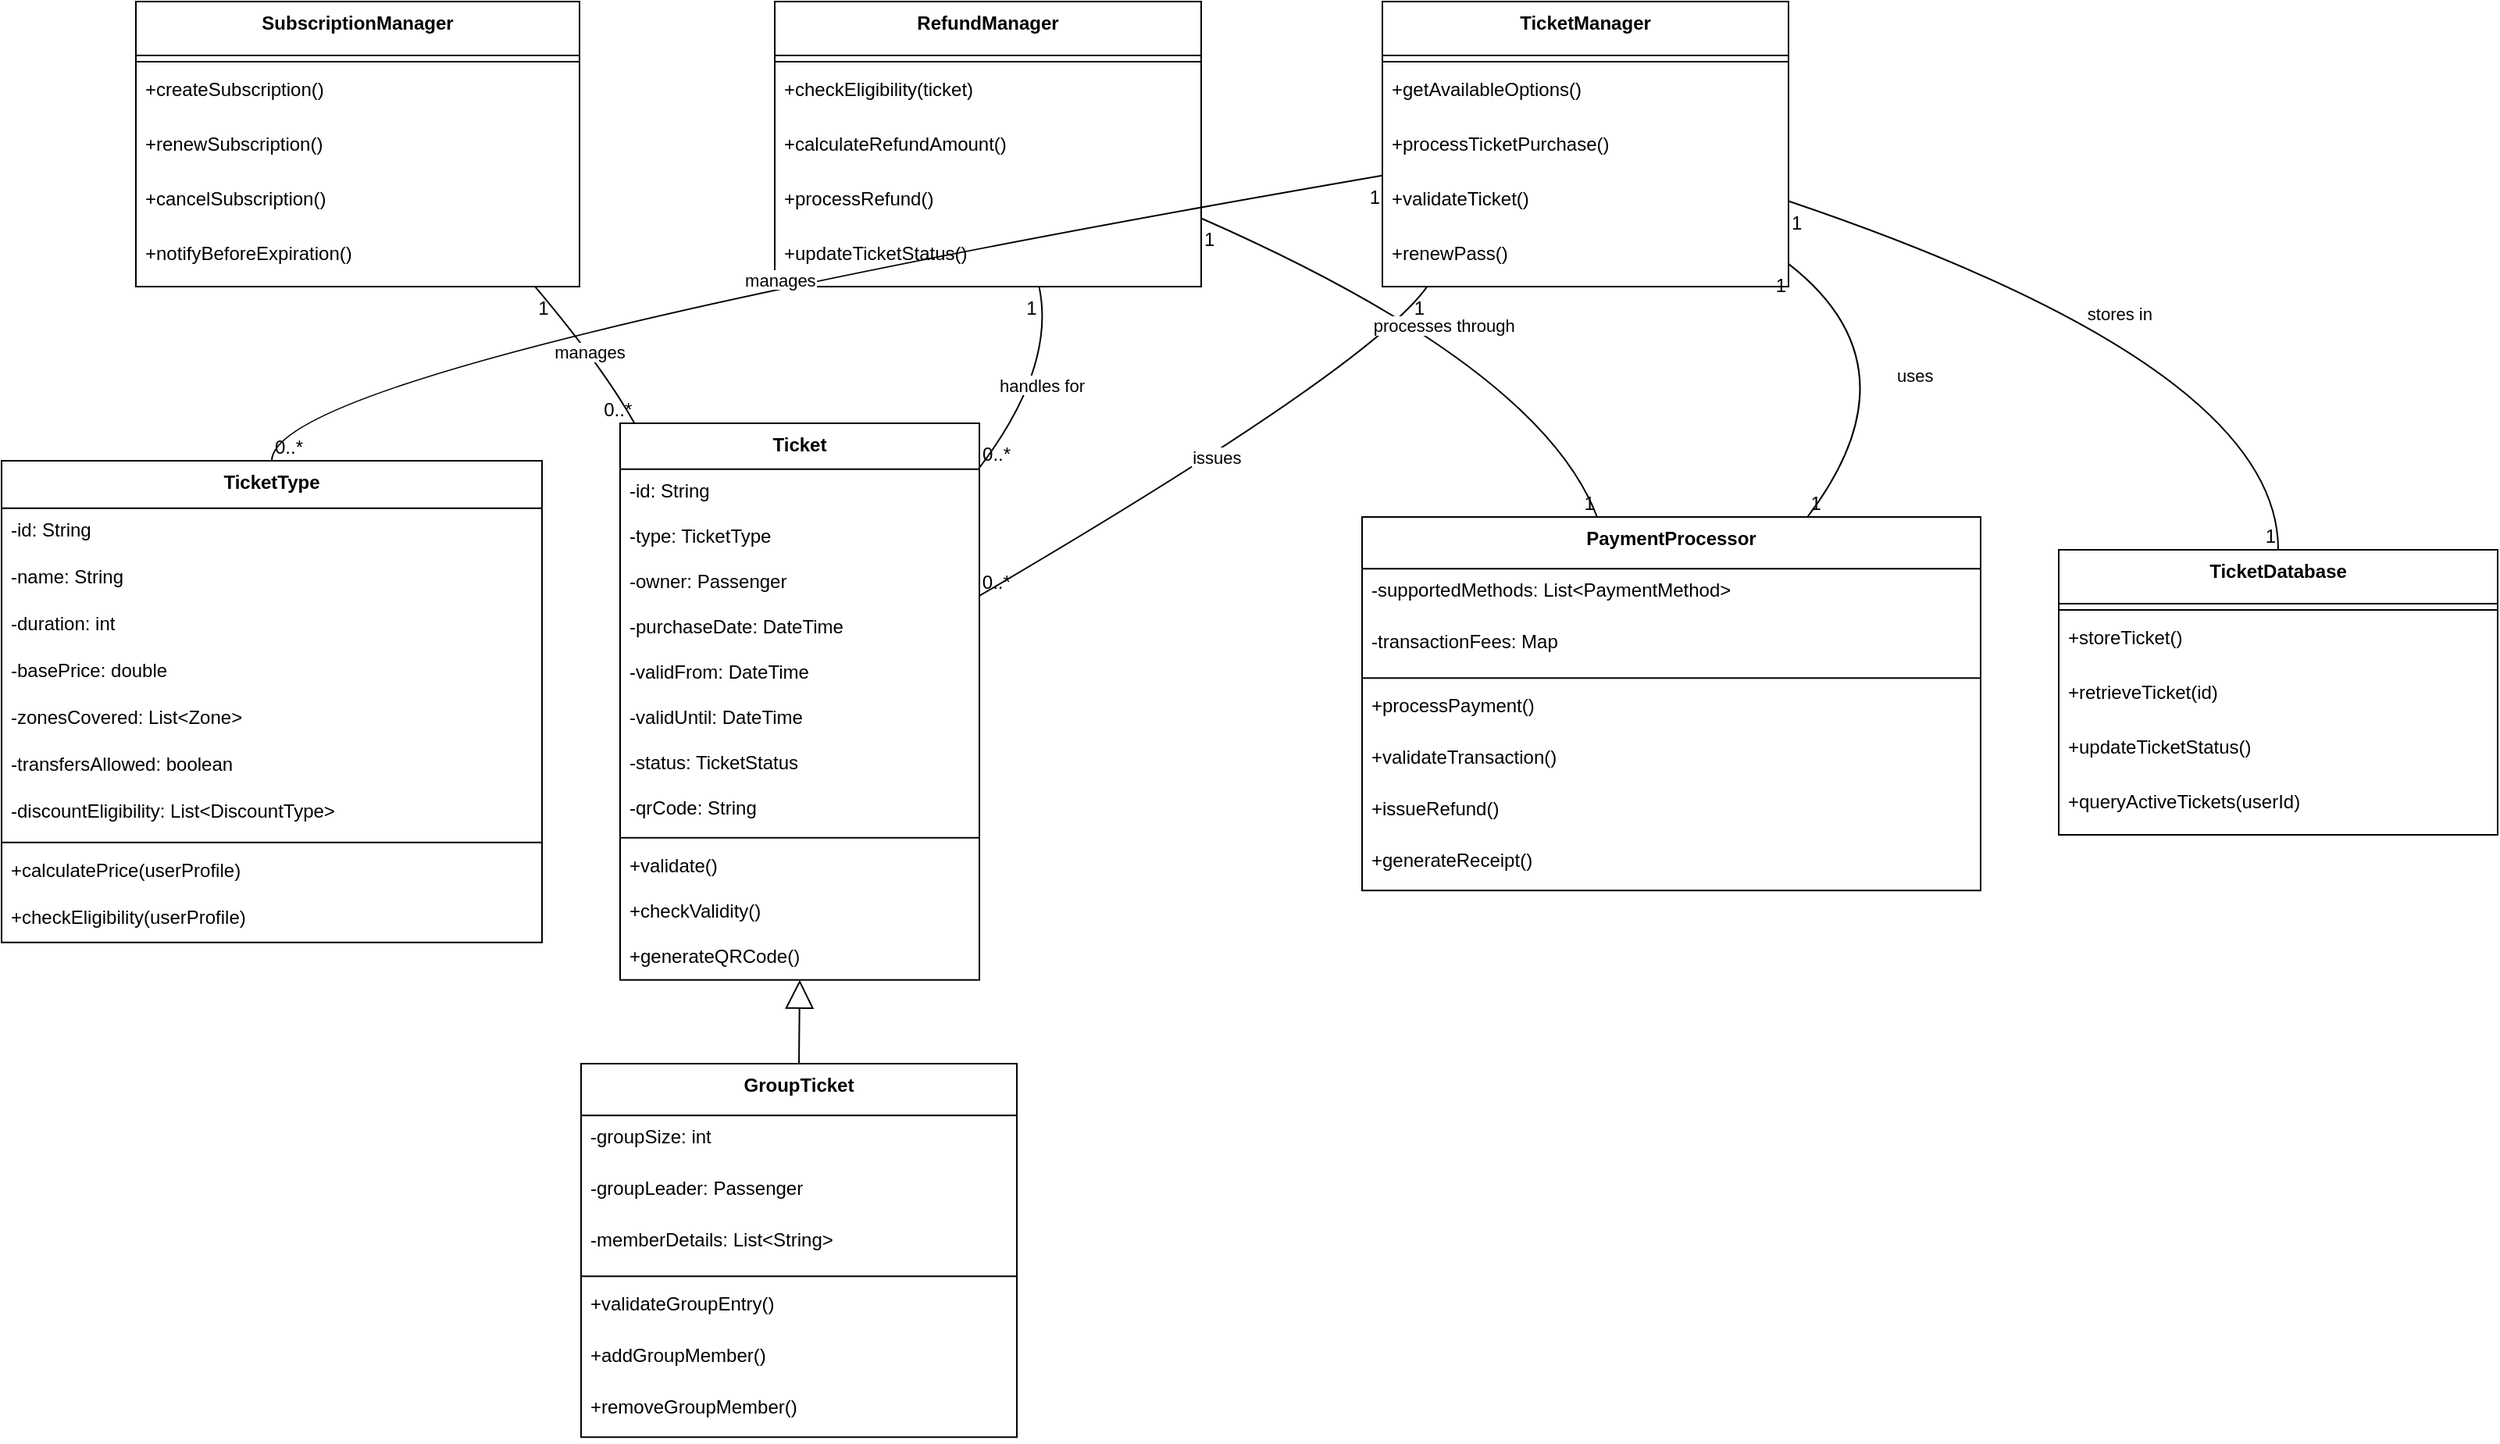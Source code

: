 <mxfile version="27.0.2">
  <diagram name="Page-1" id="LCQW8beExM2SXVf0DYer">
    <mxGraphModel dx="2329" dy="1153" grid="1" gridSize="10" guides="1" tooltips="1" connect="1" arrows="1" fold="1" page="1" pageScale="1" pageWidth="827" pageHeight="1169" math="0" shadow="0">
      <root>
        <mxCell id="0" />
        <mxCell id="1" parent="0" />
        <mxCell id="peZViMlnSZHnglTjJFzM-1" value="TicketManager" style="swimlane;fontStyle=1;align=center;verticalAlign=top;childLayout=stackLayout;horizontal=1;startSize=34.545;horizontalStack=0;resizeParent=1;resizeParentMax=0;resizeLast=0;collapsible=0;marginBottom=0;" vertex="1" parent="1">
          <mxGeometry x="904" y="20" width="260" height="182.545" as="geometry" />
        </mxCell>
        <mxCell id="peZViMlnSZHnglTjJFzM-2" style="line;strokeWidth=1;fillColor=none;align=left;verticalAlign=middle;spacingTop=-1;spacingLeft=3;spacingRight=3;rotatable=0;labelPosition=right;points=[];portConstraint=eastwest;strokeColor=inherit;" vertex="1" parent="peZViMlnSZHnglTjJFzM-1">
          <mxGeometry y="34.545" width="260" height="8" as="geometry" />
        </mxCell>
        <mxCell id="peZViMlnSZHnglTjJFzM-3" value="+getAvailableOptions()" style="text;strokeColor=none;fillColor=none;align=left;verticalAlign=top;spacingLeft=4;spacingRight=4;overflow=hidden;rotatable=0;points=[[0,0.5],[1,0.5]];portConstraint=eastwest;" vertex="1" parent="peZViMlnSZHnglTjJFzM-1">
          <mxGeometry y="42.545" width="260" height="35" as="geometry" />
        </mxCell>
        <mxCell id="peZViMlnSZHnglTjJFzM-4" value="+processTicketPurchase()" style="text;strokeColor=none;fillColor=none;align=left;verticalAlign=top;spacingLeft=4;spacingRight=4;overflow=hidden;rotatable=0;points=[[0,0.5],[1,0.5]];portConstraint=eastwest;" vertex="1" parent="peZViMlnSZHnglTjJFzM-1">
          <mxGeometry y="77.545" width="260" height="35" as="geometry" />
        </mxCell>
        <mxCell id="peZViMlnSZHnglTjJFzM-5" value="+validateTicket()" style="text;strokeColor=none;fillColor=none;align=left;verticalAlign=top;spacingLeft=4;spacingRight=4;overflow=hidden;rotatable=0;points=[[0,0.5],[1,0.5]];portConstraint=eastwest;" vertex="1" parent="peZViMlnSZHnglTjJFzM-1">
          <mxGeometry y="112.545" width="260" height="35" as="geometry" />
        </mxCell>
        <mxCell id="peZViMlnSZHnglTjJFzM-6" value="+renewPass()" style="text;strokeColor=none;fillColor=none;align=left;verticalAlign=top;spacingLeft=4;spacingRight=4;overflow=hidden;rotatable=0;points=[[0,0.5],[1,0.5]];portConstraint=eastwest;" vertex="1" parent="peZViMlnSZHnglTjJFzM-1">
          <mxGeometry y="147.545" width="260" height="35" as="geometry" />
        </mxCell>
        <mxCell id="peZViMlnSZHnglTjJFzM-7" value="TicketType" style="swimlane;fontStyle=1;align=center;verticalAlign=top;childLayout=stackLayout;horizontal=1;startSize=30.4;horizontalStack=0;resizeParent=1;resizeParentMax=0;resizeLast=0;collapsible=0;marginBottom=0;" vertex="1" parent="1">
          <mxGeometry x="20" y="314" width="346" height="308.4" as="geometry" />
        </mxCell>
        <mxCell id="peZViMlnSZHnglTjJFzM-8" value="-id: String" style="text;strokeColor=none;fillColor=none;align=left;verticalAlign=top;spacingLeft=4;spacingRight=4;overflow=hidden;rotatable=0;points=[[0,0.5],[1,0.5]];portConstraint=eastwest;" vertex="1" parent="peZViMlnSZHnglTjJFzM-7">
          <mxGeometry y="30.4" width="346" height="30" as="geometry" />
        </mxCell>
        <mxCell id="peZViMlnSZHnglTjJFzM-9" value="-name: String" style="text;strokeColor=none;fillColor=none;align=left;verticalAlign=top;spacingLeft=4;spacingRight=4;overflow=hidden;rotatable=0;points=[[0,0.5],[1,0.5]];portConstraint=eastwest;" vertex="1" parent="peZViMlnSZHnglTjJFzM-7">
          <mxGeometry y="60.4" width="346" height="30" as="geometry" />
        </mxCell>
        <mxCell id="peZViMlnSZHnglTjJFzM-10" value="-duration: int" style="text;strokeColor=none;fillColor=none;align=left;verticalAlign=top;spacingLeft=4;spacingRight=4;overflow=hidden;rotatable=0;points=[[0,0.5],[1,0.5]];portConstraint=eastwest;" vertex="1" parent="peZViMlnSZHnglTjJFzM-7">
          <mxGeometry y="90.4" width="346" height="30" as="geometry" />
        </mxCell>
        <mxCell id="peZViMlnSZHnglTjJFzM-11" value="-basePrice: double" style="text;strokeColor=none;fillColor=none;align=left;verticalAlign=top;spacingLeft=4;spacingRight=4;overflow=hidden;rotatable=0;points=[[0,0.5],[1,0.5]];portConstraint=eastwest;" vertex="1" parent="peZViMlnSZHnglTjJFzM-7">
          <mxGeometry y="120.4" width="346" height="30" as="geometry" />
        </mxCell>
        <mxCell id="peZViMlnSZHnglTjJFzM-12" value="-zonesCovered: List&lt;Zone&gt;" style="text;strokeColor=none;fillColor=none;align=left;verticalAlign=top;spacingLeft=4;spacingRight=4;overflow=hidden;rotatable=0;points=[[0,0.5],[1,0.5]];portConstraint=eastwest;" vertex="1" parent="peZViMlnSZHnglTjJFzM-7">
          <mxGeometry y="150.4" width="346" height="30" as="geometry" />
        </mxCell>
        <mxCell id="peZViMlnSZHnglTjJFzM-13" value="-transfersAllowed: boolean" style="text;strokeColor=none;fillColor=none;align=left;verticalAlign=top;spacingLeft=4;spacingRight=4;overflow=hidden;rotatable=0;points=[[0,0.5],[1,0.5]];portConstraint=eastwest;" vertex="1" parent="peZViMlnSZHnglTjJFzM-7">
          <mxGeometry y="180.4" width="346" height="30" as="geometry" />
        </mxCell>
        <mxCell id="peZViMlnSZHnglTjJFzM-14" value="-discountEligibility: List&lt;DiscountType&gt;" style="text;strokeColor=none;fillColor=none;align=left;verticalAlign=top;spacingLeft=4;spacingRight=4;overflow=hidden;rotatable=0;points=[[0,0.5],[1,0.5]];portConstraint=eastwest;" vertex="1" parent="peZViMlnSZHnglTjJFzM-7">
          <mxGeometry y="210.4" width="346" height="30" as="geometry" />
        </mxCell>
        <mxCell id="peZViMlnSZHnglTjJFzM-15" style="line;strokeWidth=1;fillColor=none;align=left;verticalAlign=middle;spacingTop=-1;spacingLeft=3;spacingRight=3;rotatable=0;labelPosition=right;points=[];portConstraint=eastwest;strokeColor=inherit;" vertex="1" parent="peZViMlnSZHnglTjJFzM-7">
          <mxGeometry y="240.4" width="346" height="8" as="geometry" />
        </mxCell>
        <mxCell id="peZViMlnSZHnglTjJFzM-16" value="+calculatePrice(userProfile)" style="text;strokeColor=none;fillColor=none;align=left;verticalAlign=top;spacingLeft=4;spacingRight=4;overflow=hidden;rotatable=0;points=[[0,0.5],[1,0.5]];portConstraint=eastwest;" vertex="1" parent="peZViMlnSZHnglTjJFzM-7">
          <mxGeometry y="248.4" width="346" height="30" as="geometry" />
        </mxCell>
        <mxCell id="peZViMlnSZHnglTjJFzM-17" value="+checkEligibility(userProfile)" style="text;strokeColor=none;fillColor=none;align=left;verticalAlign=top;spacingLeft=4;spacingRight=4;overflow=hidden;rotatable=0;points=[[0,0.5],[1,0.5]];portConstraint=eastwest;" vertex="1" parent="peZViMlnSZHnglTjJFzM-7">
          <mxGeometry y="278.4" width="346" height="30" as="geometry" />
        </mxCell>
        <mxCell id="peZViMlnSZHnglTjJFzM-18" value="Ticket" style="swimlane;fontStyle=1;align=center;verticalAlign=top;childLayout=stackLayout;horizontal=1;startSize=29.333;horizontalStack=0;resizeParent=1;resizeParentMax=0;resizeLast=0;collapsible=0;marginBottom=0;" vertex="1" parent="1">
          <mxGeometry x="416" y="290" width="230" height="356.333" as="geometry" />
        </mxCell>
        <mxCell id="peZViMlnSZHnglTjJFzM-19" value="-id: String" style="text;strokeColor=none;fillColor=none;align=left;verticalAlign=top;spacingLeft=4;spacingRight=4;overflow=hidden;rotatable=0;points=[[0,0.5],[1,0.5]];portConstraint=eastwest;" vertex="1" parent="peZViMlnSZHnglTjJFzM-18">
          <mxGeometry y="29.333" width="230" height="29" as="geometry" />
        </mxCell>
        <mxCell id="peZViMlnSZHnglTjJFzM-20" value="-type: TicketType" style="text;strokeColor=none;fillColor=none;align=left;verticalAlign=top;spacingLeft=4;spacingRight=4;overflow=hidden;rotatable=0;points=[[0,0.5],[1,0.5]];portConstraint=eastwest;" vertex="1" parent="peZViMlnSZHnglTjJFzM-18">
          <mxGeometry y="58.333" width="230" height="29" as="geometry" />
        </mxCell>
        <mxCell id="peZViMlnSZHnglTjJFzM-21" value="-owner: Passenger" style="text;strokeColor=none;fillColor=none;align=left;verticalAlign=top;spacingLeft=4;spacingRight=4;overflow=hidden;rotatable=0;points=[[0,0.5],[1,0.5]];portConstraint=eastwest;" vertex="1" parent="peZViMlnSZHnglTjJFzM-18">
          <mxGeometry y="87.333" width="230" height="29" as="geometry" />
        </mxCell>
        <mxCell id="peZViMlnSZHnglTjJFzM-22" value="-purchaseDate: DateTime" style="text;strokeColor=none;fillColor=none;align=left;verticalAlign=top;spacingLeft=4;spacingRight=4;overflow=hidden;rotatable=0;points=[[0,0.5],[1,0.5]];portConstraint=eastwest;" vertex="1" parent="peZViMlnSZHnglTjJFzM-18">
          <mxGeometry y="116.333" width="230" height="29" as="geometry" />
        </mxCell>
        <mxCell id="peZViMlnSZHnglTjJFzM-23" value="-validFrom: DateTime" style="text;strokeColor=none;fillColor=none;align=left;verticalAlign=top;spacingLeft=4;spacingRight=4;overflow=hidden;rotatable=0;points=[[0,0.5],[1,0.5]];portConstraint=eastwest;" vertex="1" parent="peZViMlnSZHnglTjJFzM-18">
          <mxGeometry y="145.333" width="230" height="29" as="geometry" />
        </mxCell>
        <mxCell id="peZViMlnSZHnglTjJFzM-24" value="-validUntil: DateTime" style="text;strokeColor=none;fillColor=none;align=left;verticalAlign=top;spacingLeft=4;spacingRight=4;overflow=hidden;rotatable=0;points=[[0,0.5],[1,0.5]];portConstraint=eastwest;" vertex="1" parent="peZViMlnSZHnglTjJFzM-18">
          <mxGeometry y="174.333" width="230" height="29" as="geometry" />
        </mxCell>
        <mxCell id="peZViMlnSZHnglTjJFzM-25" value="-status: TicketStatus" style="text;strokeColor=none;fillColor=none;align=left;verticalAlign=top;spacingLeft=4;spacingRight=4;overflow=hidden;rotatable=0;points=[[0,0.5],[1,0.5]];portConstraint=eastwest;" vertex="1" parent="peZViMlnSZHnglTjJFzM-18">
          <mxGeometry y="203.333" width="230" height="29" as="geometry" />
        </mxCell>
        <mxCell id="peZViMlnSZHnglTjJFzM-26" value="-qrCode: String" style="text;strokeColor=none;fillColor=none;align=left;verticalAlign=top;spacingLeft=4;spacingRight=4;overflow=hidden;rotatable=0;points=[[0,0.5],[1,0.5]];portConstraint=eastwest;" vertex="1" parent="peZViMlnSZHnglTjJFzM-18">
          <mxGeometry y="232.333" width="230" height="29" as="geometry" />
        </mxCell>
        <mxCell id="peZViMlnSZHnglTjJFzM-27" style="line;strokeWidth=1;fillColor=none;align=left;verticalAlign=middle;spacingTop=-1;spacingLeft=3;spacingRight=3;rotatable=0;labelPosition=right;points=[];portConstraint=eastwest;strokeColor=inherit;" vertex="1" parent="peZViMlnSZHnglTjJFzM-18">
          <mxGeometry y="261.333" width="230" height="8" as="geometry" />
        </mxCell>
        <mxCell id="peZViMlnSZHnglTjJFzM-28" value="+validate()" style="text;strokeColor=none;fillColor=none;align=left;verticalAlign=top;spacingLeft=4;spacingRight=4;overflow=hidden;rotatable=0;points=[[0,0.5],[1,0.5]];portConstraint=eastwest;" vertex="1" parent="peZViMlnSZHnglTjJFzM-18">
          <mxGeometry y="269.333" width="230" height="29" as="geometry" />
        </mxCell>
        <mxCell id="peZViMlnSZHnglTjJFzM-29" value="+checkValidity()" style="text;strokeColor=none;fillColor=none;align=left;verticalAlign=top;spacingLeft=4;spacingRight=4;overflow=hidden;rotatable=0;points=[[0,0.5],[1,0.5]];portConstraint=eastwest;" vertex="1" parent="peZViMlnSZHnglTjJFzM-18">
          <mxGeometry y="298.333" width="230" height="29" as="geometry" />
        </mxCell>
        <mxCell id="peZViMlnSZHnglTjJFzM-30" value="+generateQRCode()" style="text;strokeColor=none;fillColor=none;align=left;verticalAlign=top;spacingLeft=4;spacingRight=4;overflow=hidden;rotatable=0;points=[[0,0.5],[1,0.5]];portConstraint=eastwest;" vertex="1" parent="peZViMlnSZHnglTjJFzM-18">
          <mxGeometry y="327.333" width="230" height="29" as="geometry" />
        </mxCell>
        <mxCell id="peZViMlnSZHnglTjJFzM-31" value="GroupTicket" style="swimlane;fontStyle=1;align=center;verticalAlign=top;childLayout=stackLayout;horizontal=1;startSize=33.143;horizontalStack=0;resizeParent=1;resizeParentMax=0;resizeLast=0;collapsible=0;marginBottom=0;" vertex="1" parent="1">
          <mxGeometry x="391" y="700" width="279" height="239.143" as="geometry" />
        </mxCell>
        <mxCell id="peZViMlnSZHnglTjJFzM-32" value="-groupSize: int" style="text;strokeColor=none;fillColor=none;align=left;verticalAlign=top;spacingLeft=4;spacingRight=4;overflow=hidden;rotatable=0;points=[[0,0.5],[1,0.5]];portConstraint=eastwest;" vertex="1" parent="peZViMlnSZHnglTjJFzM-31">
          <mxGeometry y="33.143" width="279" height="33" as="geometry" />
        </mxCell>
        <mxCell id="peZViMlnSZHnglTjJFzM-33" value="-groupLeader: Passenger" style="text;strokeColor=none;fillColor=none;align=left;verticalAlign=top;spacingLeft=4;spacingRight=4;overflow=hidden;rotatable=0;points=[[0,0.5],[1,0.5]];portConstraint=eastwest;" vertex="1" parent="peZViMlnSZHnglTjJFzM-31">
          <mxGeometry y="66.143" width="279" height="33" as="geometry" />
        </mxCell>
        <mxCell id="peZViMlnSZHnglTjJFzM-34" value="-memberDetails: List&lt;String&gt;" style="text;strokeColor=none;fillColor=none;align=left;verticalAlign=top;spacingLeft=4;spacingRight=4;overflow=hidden;rotatable=0;points=[[0,0.5],[1,0.5]];portConstraint=eastwest;" vertex="1" parent="peZViMlnSZHnglTjJFzM-31">
          <mxGeometry y="99.143" width="279" height="33" as="geometry" />
        </mxCell>
        <mxCell id="peZViMlnSZHnglTjJFzM-35" style="line;strokeWidth=1;fillColor=none;align=left;verticalAlign=middle;spacingTop=-1;spacingLeft=3;spacingRight=3;rotatable=0;labelPosition=right;points=[];portConstraint=eastwest;strokeColor=inherit;" vertex="1" parent="peZViMlnSZHnglTjJFzM-31">
          <mxGeometry y="132.143" width="279" height="8" as="geometry" />
        </mxCell>
        <mxCell id="peZViMlnSZHnglTjJFzM-36" value="+validateGroupEntry()" style="text;strokeColor=none;fillColor=none;align=left;verticalAlign=top;spacingLeft=4;spacingRight=4;overflow=hidden;rotatable=0;points=[[0,0.5],[1,0.5]];portConstraint=eastwest;" vertex="1" parent="peZViMlnSZHnglTjJFzM-31">
          <mxGeometry y="140.143" width="279" height="33" as="geometry" />
        </mxCell>
        <mxCell id="peZViMlnSZHnglTjJFzM-37" value="+addGroupMember()" style="text;strokeColor=none;fillColor=none;align=left;verticalAlign=top;spacingLeft=4;spacingRight=4;overflow=hidden;rotatable=0;points=[[0,0.5],[1,0.5]];portConstraint=eastwest;" vertex="1" parent="peZViMlnSZHnglTjJFzM-31">
          <mxGeometry y="173.143" width="279" height="33" as="geometry" />
        </mxCell>
        <mxCell id="peZViMlnSZHnglTjJFzM-38" value="+removeGroupMember()" style="text;strokeColor=none;fillColor=none;align=left;verticalAlign=top;spacingLeft=4;spacingRight=4;overflow=hidden;rotatable=0;points=[[0,0.5],[1,0.5]];portConstraint=eastwest;" vertex="1" parent="peZViMlnSZHnglTjJFzM-31">
          <mxGeometry y="206.143" width="279" height="33" as="geometry" />
        </mxCell>
        <mxCell id="peZViMlnSZHnglTjJFzM-39" value="PaymentProcessor" style="swimlane;fontStyle=1;align=center;verticalAlign=top;childLayout=stackLayout;horizontal=1;startSize=33.143;horizontalStack=0;resizeParent=1;resizeParentMax=0;resizeLast=0;collapsible=0;marginBottom=0;" vertex="1" parent="1">
          <mxGeometry x="891" y="350" width="396" height="239.143" as="geometry" />
        </mxCell>
        <mxCell id="peZViMlnSZHnglTjJFzM-40" value="-supportedMethods: List&lt;PaymentMethod&gt;" style="text;strokeColor=none;fillColor=none;align=left;verticalAlign=top;spacingLeft=4;spacingRight=4;overflow=hidden;rotatable=0;points=[[0,0.5],[1,0.5]];portConstraint=eastwest;" vertex="1" parent="peZViMlnSZHnglTjJFzM-39">
          <mxGeometry y="33.143" width="396" height="33" as="geometry" />
        </mxCell>
        <mxCell id="peZViMlnSZHnglTjJFzM-41" value="-transactionFees: Map" style="text;strokeColor=none;fillColor=none;align=left;verticalAlign=top;spacingLeft=4;spacingRight=4;overflow=hidden;rotatable=0;points=[[0,0.5],[1,0.5]];portConstraint=eastwest;" vertex="1" parent="peZViMlnSZHnglTjJFzM-39">
          <mxGeometry y="66.143" width="396" height="33" as="geometry" />
        </mxCell>
        <mxCell id="peZViMlnSZHnglTjJFzM-42" style="line;strokeWidth=1;fillColor=none;align=left;verticalAlign=middle;spacingTop=-1;spacingLeft=3;spacingRight=3;rotatable=0;labelPosition=right;points=[];portConstraint=eastwest;strokeColor=inherit;" vertex="1" parent="peZViMlnSZHnglTjJFzM-39">
          <mxGeometry y="99.143" width="396" height="8" as="geometry" />
        </mxCell>
        <mxCell id="peZViMlnSZHnglTjJFzM-43" value="+processPayment()" style="text;strokeColor=none;fillColor=none;align=left;verticalAlign=top;spacingLeft=4;spacingRight=4;overflow=hidden;rotatable=0;points=[[0,0.5],[1,0.5]];portConstraint=eastwest;" vertex="1" parent="peZViMlnSZHnglTjJFzM-39">
          <mxGeometry y="107.143" width="396" height="33" as="geometry" />
        </mxCell>
        <mxCell id="peZViMlnSZHnglTjJFzM-44" value="+validateTransaction()" style="text;strokeColor=none;fillColor=none;align=left;verticalAlign=top;spacingLeft=4;spacingRight=4;overflow=hidden;rotatable=0;points=[[0,0.5],[1,0.5]];portConstraint=eastwest;" vertex="1" parent="peZViMlnSZHnglTjJFzM-39">
          <mxGeometry y="140.143" width="396" height="33" as="geometry" />
        </mxCell>
        <mxCell id="peZViMlnSZHnglTjJFzM-45" value="+issueRefund()" style="text;strokeColor=none;fillColor=none;align=left;verticalAlign=top;spacingLeft=4;spacingRight=4;overflow=hidden;rotatable=0;points=[[0,0.5],[1,0.5]];portConstraint=eastwest;" vertex="1" parent="peZViMlnSZHnglTjJFzM-39">
          <mxGeometry y="173.143" width="396" height="33" as="geometry" />
        </mxCell>
        <mxCell id="peZViMlnSZHnglTjJFzM-46" value="+generateReceipt()" style="text;strokeColor=none;fillColor=none;align=left;verticalAlign=top;spacingLeft=4;spacingRight=4;overflow=hidden;rotatable=0;points=[[0,0.5],[1,0.5]];portConstraint=eastwest;" vertex="1" parent="peZViMlnSZHnglTjJFzM-39">
          <mxGeometry y="206.143" width="396" height="33" as="geometry" />
        </mxCell>
        <mxCell id="peZViMlnSZHnglTjJFzM-47" value="RefundManager" style="swimlane;fontStyle=1;align=center;verticalAlign=top;childLayout=stackLayout;horizontal=1;startSize=34.545;horizontalStack=0;resizeParent=1;resizeParentMax=0;resizeLast=0;collapsible=0;marginBottom=0;" vertex="1" parent="1">
          <mxGeometry x="515" y="20" width="273" height="182.545" as="geometry" />
        </mxCell>
        <mxCell id="peZViMlnSZHnglTjJFzM-48" style="line;strokeWidth=1;fillColor=none;align=left;verticalAlign=middle;spacingTop=-1;spacingLeft=3;spacingRight=3;rotatable=0;labelPosition=right;points=[];portConstraint=eastwest;strokeColor=inherit;" vertex="1" parent="peZViMlnSZHnglTjJFzM-47">
          <mxGeometry y="34.545" width="273" height="8" as="geometry" />
        </mxCell>
        <mxCell id="peZViMlnSZHnglTjJFzM-49" value="+checkEligibility(ticket)" style="text;strokeColor=none;fillColor=none;align=left;verticalAlign=top;spacingLeft=4;spacingRight=4;overflow=hidden;rotatable=0;points=[[0,0.5],[1,0.5]];portConstraint=eastwest;" vertex="1" parent="peZViMlnSZHnglTjJFzM-47">
          <mxGeometry y="42.545" width="273" height="35" as="geometry" />
        </mxCell>
        <mxCell id="peZViMlnSZHnglTjJFzM-50" value="+calculateRefundAmount()" style="text;strokeColor=none;fillColor=none;align=left;verticalAlign=top;spacingLeft=4;spacingRight=4;overflow=hidden;rotatable=0;points=[[0,0.5],[1,0.5]];portConstraint=eastwest;" vertex="1" parent="peZViMlnSZHnglTjJFzM-47">
          <mxGeometry y="77.545" width="273" height="35" as="geometry" />
        </mxCell>
        <mxCell id="peZViMlnSZHnglTjJFzM-51" value="+processRefund()" style="text;strokeColor=none;fillColor=none;align=left;verticalAlign=top;spacingLeft=4;spacingRight=4;overflow=hidden;rotatable=0;points=[[0,0.5],[1,0.5]];portConstraint=eastwest;" vertex="1" parent="peZViMlnSZHnglTjJFzM-47">
          <mxGeometry y="112.545" width="273" height="35" as="geometry" />
        </mxCell>
        <mxCell id="peZViMlnSZHnglTjJFzM-52" value="+updateTicketStatus()" style="text;strokeColor=none;fillColor=none;align=left;verticalAlign=top;spacingLeft=4;spacingRight=4;overflow=hidden;rotatable=0;points=[[0,0.5],[1,0.5]];portConstraint=eastwest;" vertex="1" parent="peZViMlnSZHnglTjJFzM-47">
          <mxGeometry y="147.545" width="273" height="35" as="geometry" />
        </mxCell>
        <mxCell id="peZViMlnSZHnglTjJFzM-53" value="TicketDatabase" style="swimlane;fontStyle=1;align=center;verticalAlign=top;childLayout=stackLayout;horizontal=1;startSize=34.545;horizontalStack=0;resizeParent=1;resizeParentMax=0;resizeLast=0;collapsible=0;marginBottom=0;" vertex="1" parent="1">
          <mxGeometry x="1337" y="371" width="281" height="182.545" as="geometry" />
        </mxCell>
        <mxCell id="peZViMlnSZHnglTjJFzM-54" style="line;strokeWidth=1;fillColor=none;align=left;verticalAlign=middle;spacingTop=-1;spacingLeft=3;spacingRight=3;rotatable=0;labelPosition=right;points=[];portConstraint=eastwest;strokeColor=inherit;" vertex="1" parent="peZViMlnSZHnglTjJFzM-53">
          <mxGeometry y="34.545" width="281" height="8" as="geometry" />
        </mxCell>
        <mxCell id="peZViMlnSZHnglTjJFzM-55" value="+storeTicket()" style="text;strokeColor=none;fillColor=none;align=left;verticalAlign=top;spacingLeft=4;spacingRight=4;overflow=hidden;rotatable=0;points=[[0,0.5],[1,0.5]];portConstraint=eastwest;" vertex="1" parent="peZViMlnSZHnglTjJFzM-53">
          <mxGeometry y="42.545" width="281" height="35" as="geometry" />
        </mxCell>
        <mxCell id="peZViMlnSZHnglTjJFzM-56" value="+retrieveTicket(id)" style="text;strokeColor=none;fillColor=none;align=left;verticalAlign=top;spacingLeft=4;spacingRight=4;overflow=hidden;rotatable=0;points=[[0,0.5],[1,0.5]];portConstraint=eastwest;" vertex="1" parent="peZViMlnSZHnglTjJFzM-53">
          <mxGeometry y="77.545" width="281" height="35" as="geometry" />
        </mxCell>
        <mxCell id="peZViMlnSZHnglTjJFzM-57" value="+updateTicketStatus()" style="text;strokeColor=none;fillColor=none;align=left;verticalAlign=top;spacingLeft=4;spacingRight=4;overflow=hidden;rotatable=0;points=[[0,0.5],[1,0.5]];portConstraint=eastwest;" vertex="1" parent="peZViMlnSZHnglTjJFzM-53">
          <mxGeometry y="112.545" width="281" height="35" as="geometry" />
        </mxCell>
        <mxCell id="peZViMlnSZHnglTjJFzM-58" value="+queryActiveTickets(userId)" style="text;strokeColor=none;fillColor=none;align=left;verticalAlign=top;spacingLeft=4;spacingRight=4;overflow=hidden;rotatable=0;points=[[0,0.5],[1,0.5]];portConstraint=eastwest;" vertex="1" parent="peZViMlnSZHnglTjJFzM-53">
          <mxGeometry y="147.545" width="281" height="35" as="geometry" />
        </mxCell>
        <mxCell id="peZViMlnSZHnglTjJFzM-59" value="SubscriptionManager" style="swimlane;fontStyle=1;align=center;verticalAlign=top;childLayout=stackLayout;horizontal=1;startSize=34.545;horizontalStack=0;resizeParent=1;resizeParentMax=0;resizeLast=0;collapsible=0;marginBottom=0;" vertex="1" parent="1">
          <mxGeometry x="106" y="20" width="284" height="182.545" as="geometry" />
        </mxCell>
        <mxCell id="peZViMlnSZHnglTjJFzM-60" style="line;strokeWidth=1;fillColor=none;align=left;verticalAlign=middle;spacingTop=-1;spacingLeft=3;spacingRight=3;rotatable=0;labelPosition=right;points=[];portConstraint=eastwest;strokeColor=inherit;" vertex="1" parent="peZViMlnSZHnglTjJFzM-59">
          <mxGeometry y="34.545" width="284" height="8" as="geometry" />
        </mxCell>
        <mxCell id="peZViMlnSZHnglTjJFzM-61" value="+createSubscription()" style="text;strokeColor=none;fillColor=none;align=left;verticalAlign=top;spacingLeft=4;spacingRight=4;overflow=hidden;rotatable=0;points=[[0,0.5],[1,0.5]];portConstraint=eastwest;" vertex="1" parent="peZViMlnSZHnglTjJFzM-59">
          <mxGeometry y="42.545" width="284" height="35" as="geometry" />
        </mxCell>
        <mxCell id="peZViMlnSZHnglTjJFzM-62" value="+renewSubscription()" style="text;strokeColor=none;fillColor=none;align=left;verticalAlign=top;spacingLeft=4;spacingRight=4;overflow=hidden;rotatable=0;points=[[0,0.5],[1,0.5]];portConstraint=eastwest;" vertex="1" parent="peZViMlnSZHnglTjJFzM-59">
          <mxGeometry y="77.545" width="284" height="35" as="geometry" />
        </mxCell>
        <mxCell id="peZViMlnSZHnglTjJFzM-63" value="+cancelSubscription()" style="text;strokeColor=none;fillColor=none;align=left;verticalAlign=top;spacingLeft=4;spacingRight=4;overflow=hidden;rotatable=0;points=[[0,0.5],[1,0.5]];portConstraint=eastwest;" vertex="1" parent="peZViMlnSZHnglTjJFzM-59">
          <mxGeometry y="112.545" width="284" height="35" as="geometry" />
        </mxCell>
        <mxCell id="peZViMlnSZHnglTjJFzM-64" value="+notifyBeforeExpiration()" style="text;strokeColor=none;fillColor=none;align=left;verticalAlign=top;spacingLeft=4;spacingRight=4;overflow=hidden;rotatable=0;points=[[0,0.5],[1,0.5]];portConstraint=eastwest;" vertex="1" parent="peZViMlnSZHnglTjJFzM-59">
          <mxGeometry y="147.545" width="284" height="35" as="geometry" />
        </mxCell>
        <mxCell id="peZViMlnSZHnglTjJFzM-65" value="" style="curved=1;startArrow=block;startSize=16;startFill=0;endArrow=none;exitX=0.5;exitY=1;entryX=0.5;entryY=0;rounded=0;" edge="1" parent="1" source="peZViMlnSZHnglTjJFzM-18" target="peZViMlnSZHnglTjJFzM-31">
          <mxGeometry relative="1" as="geometry">
            <Array as="points" />
          </mxGeometry>
        </mxCell>
        <mxCell id="peZViMlnSZHnglTjJFzM-66" value="manages" style="curved=1;startArrow=none;endArrow=none;exitX=0;exitY=0.61;entryX=0.5;entryY=0;rounded=0;" edge="1" parent="1" source="peZViMlnSZHnglTjJFzM-1" target="peZViMlnSZHnglTjJFzM-7">
          <mxGeometry relative="1" as="geometry">
            <Array as="points">
              <mxPoint x="193" y="254" />
            </Array>
          </mxGeometry>
        </mxCell>
        <mxCell id="peZViMlnSZHnglTjJFzM-67" value="1" style="edgeLabel;resizable=0;labelBackgroundColor=none;fontSize=12;align=right;verticalAlign=top;" vertex="1" parent="peZViMlnSZHnglTjJFzM-66">
          <mxGeometry x="-1" relative="1" as="geometry" />
        </mxCell>
        <mxCell id="peZViMlnSZHnglTjJFzM-68" value="0..*" style="edgeLabel;resizable=0;labelBackgroundColor=none;fontSize=12;align=left;verticalAlign=bottom;" vertex="1" parent="peZViMlnSZHnglTjJFzM-66">
          <mxGeometry x="1" relative="1" as="geometry" />
        </mxCell>
        <mxCell id="peZViMlnSZHnglTjJFzM-69" value="issues" style="curved=1;startArrow=none;endArrow=none;exitX=0.11;exitY=1;entryX=1;entryY=0.31;rounded=0;" edge="1" parent="1" source="peZViMlnSZHnglTjJFzM-1" target="peZViMlnSZHnglTjJFzM-18">
          <mxGeometry relative="1" as="geometry">
            <Array as="points">
              <mxPoint x="896" y="254" />
            </Array>
          </mxGeometry>
        </mxCell>
        <mxCell id="peZViMlnSZHnglTjJFzM-70" value="1" style="edgeLabel;resizable=0;labelBackgroundColor=none;fontSize=12;align=right;verticalAlign=top;" vertex="1" parent="peZViMlnSZHnglTjJFzM-69">
          <mxGeometry x="-1" relative="1" as="geometry" />
        </mxCell>
        <mxCell id="peZViMlnSZHnglTjJFzM-71" value="0..*" style="edgeLabel;resizable=0;labelBackgroundColor=none;fontSize=12;align=left;verticalAlign=bottom;" vertex="1" parent="peZViMlnSZHnglTjJFzM-69">
          <mxGeometry x="1" relative="1" as="geometry" />
        </mxCell>
        <mxCell id="peZViMlnSZHnglTjJFzM-72" value="uses" style="curved=1;startArrow=none;endArrow=none;exitX=1;exitY=0.92;entryX=0.72;entryY=0;rounded=0;" edge="1" parent="1" source="peZViMlnSZHnglTjJFzM-1" target="peZViMlnSZHnglTjJFzM-39">
          <mxGeometry relative="1" as="geometry">
            <Array as="points">
              <mxPoint x="1249" y="254" />
            </Array>
          </mxGeometry>
        </mxCell>
        <mxCell id="peZViMlnSZHnglTjJFzM-73" value="1" style="edgeLabel;resizable=0;labelBackgroundColor=none;fontSize=12;align=right;verticalAlign=top;" vertex="1" parent="peZViMlnSZHnglTjJFzM-72">
          <mxGeometry x="-1" relative="1" as="geometry" />
        </mxCell>
        <mxCell id="peZViMlnSZHnglTjJFzM-74" value="1" style="edgeLabel;resizable=0;labelBackgroundColor=none;fontSize=12;align=left;verticalAlign=bottom;" vertex="1" parent="peZViMlnSZHnglTjJFzM-72">
          <mxGeometry x="1" relative="1" as="geometry" />
        </mxCell>
        <mxCell id="peZViMlnSZHnglTjJFzM-75" value="stores in" style="curved=1;startArrow=none;endArrow=none;exitX=1;exitY=0.7;entryX=0.5;entryY=0;rounded=0;" edge="1" parent="1" source="peZViMlnSZHnglTjJFzM-1" target="peZViMlnSZHnglTjJFzM-53">
          <mxGeometry relative="1" as="geometry">
            <Array as="points">
              <mxPoint x="1478" y="254" />
            </Array>
          </mxGeometry>
        </mxCell>
        <mxCell id="peZViMlnSZHnglTjJFzM-76" value="1" style="edgeLabel;resizable=0;labelBackgroundColor=none;fontSize=12;align=left;verticalAlign=top;" vertex="1" parent="peZViMlnSZHnglTjJFzM-75">
          <mxGeometry x="-1" relative="1" as="geometry" />
        </mxCell>
        <mxCell id="peZViMlnSZHnglTjJFzM-77" value="1" style="edgeLabel;resizable=0;labelBackgroundColor=none;fontSize=12;align=right;verticalAlign=bottom;" vertex="1" parent="peZViMlnSZHnglTjJFzM-75">
          <mxGeometry x="1" relative="1" as="geometry" />
        </mxCell>
        <mxCell id="peZViMlnSZHnglTjJFzM-78" value="processes through" style="curved=1;startArrow=none;endArrow=none;exitX=1;exitY=0.76;entryX=0.38;entryY=0;rounded=0;" edge="1" parent="1" source="peZViMlnSZHnglTjJFzM-47" target="peZViMlnSZHnglTjJFzM-39">
          <mxGeometry relative="1" as="geometry">
            <Array as="points">
              <mxPoint x="1005" y="254" />
            </Array>
          </mxGeometry>
        </mxCell>
        <mxCell id="peZViMlnSZHnglTjJFzM-79" value="1" style="edgeLabel;resizable=0;labelBackgroundColor=none;fontSize=12;align=left;verticalAlign=top;" vertex="1" parent="peZViMlnSZHnglTjJFzM-78">
          <mxGeometry x="-1" relative="1" as="geometry" />
        </mxCell>
        <mxCell id="peZViMlnSZHnglTjJFzM-80" value="1" style="edgeLabel;resizable=0;labelBackgroundColor=none;fontSize=12;align=right;verticalAlign=bottom;" vertex="1" parent="peZViMlnSZHnglTjJFzM-78">
          <mxGeometry x="1" relative="1" as="geometry" />
        </mxCell>
        <mxCell id="peZViMlnSZHnglTjJFzM-81" value="handles for" style="curved=1;startArrow=none;endArrow=none;exitX=0.62;exitY=1;entryX=1;entryY=0.08;rounded=0;" edge="1" parent="1" source="peZViMlnSZHnglTjJFzM-47" target="peZViMlnSZHnglTjJFzM-18">
          <mxGeometry relative="1" as="geometry">
            <Array as="points">
              <mxPoint x="695" y="254" />
            </Array>
          </mxGeometry>
        </mxCell>
        <mxCell id="peZViMlnSZHnglTjJFzM-82" value="1" style="edgeLabel;resizable=0;labelBackgroundColor=none;fontSize=12;align=right;verticalAlign=top;" vertex="1" parent="peZViMlnSZHnglTjJFzM-81">
          <mxGeometry x="-1" relative="1" as="geometry" />
        </mxCell>
        <mxCell id="peZViMlnSZHnglTjJFzM-83" value="0..*" style="edgeLabel;resizable=0;labelBackgroundColor=none;fontSize=12;align=left;verticalAlign=bottom;" vertex="1" parent="peZViMlnSZHnglTjJFzM-81">
          <mxGeometry x="1" relative="1" as="geometry" />
        </mxCell>
        <mxCell id="peZViMlnSZHnglTjJFzM-84" value="manages" style="curved=1;startArrow=none;endArrow=none;exitX=0.9;exitY=1;entryX=0.04;entryY=0;rounded=0;" edge="1" parent="1" source="peZViMlnSZHnglTjJFzM-59" target="peZViMlnSZHnglTjJFzM-18">
          <mxGeometry relative="1" as="geometry">
            <Array as="points">
              <mxPoint x="405" y="254" />
            </Array>
          </mxGeometry>
        </mxCell>
        <mxCell id="peZViMlnSZHnglTjJFzM-85" value="1" style="edgeLabel;resizable=0;labelBackgroundColor=none;fontSize=12;align=left;verticalAlign=top;" vertex="1" parent="peZViMlnSZHnglTjJFzM-84">
          <mxGeometry x="-1" relative="1" as="geometry" />
        </mxCell>
        <mxCell id="peZViMlnSZHnglTjJFzM-86" value="0..*" style="edgeLabel;resizable=0;labelBackgroundColor=none;fontSize=12;align=right;verticalAlign=bottom;" vertex="1" parent="peZViMlnSZHnglTjJFzM-84">
          <mxGeometry x="1" relative="1" as="geometry" />
        </mxCell>
      </root>
    </mxGraphModel>
  </diagram>
</mxfile>
